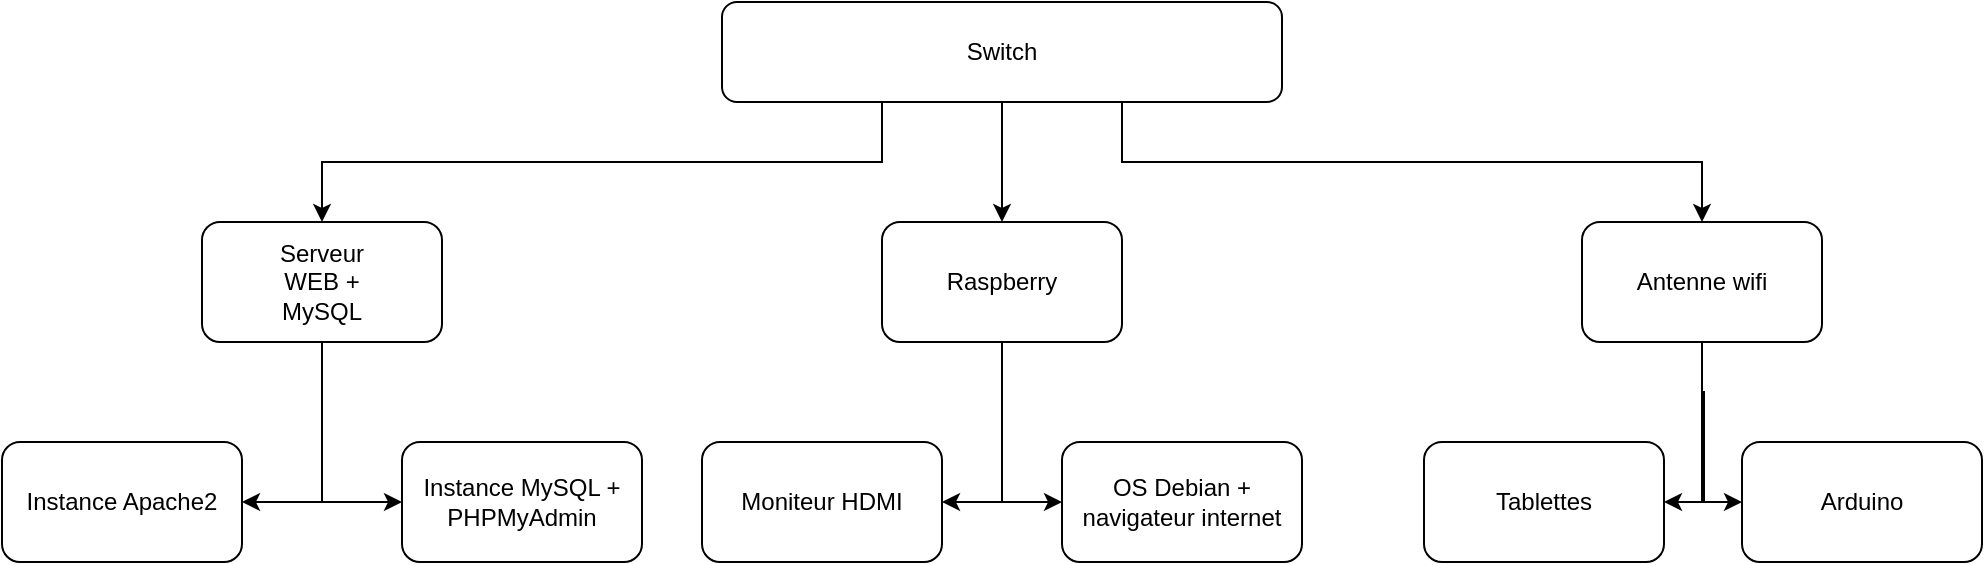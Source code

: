 <mxfile version="15.6.8" type="device"><diagram id="KwpaCuWRzgE7It54TnXK" name="Page-1"><mxGraphModel dx="1747" dy="504" grid="1" gridSize="10" guides="1" tooltips="1" connect="1" arrows="1" fold="1" page="1" pageScale="1" pageWidth="827" pageHeight="1169" math="0" shadow="0"><root><mxCell id="0"/><mxCell id="1" parent="0"/><mxCell id="JGgIYEmNebhWP5q7-dYq-12" style="edgeStyle=orthogonalEdgeStyle;rounded=0;orthogonalLoop=1;jettySize=auto;html=1;entryX=0.5;entryY=0;entryDx=0;entryDy=0;" edge="1" parent="1" source="JGgIYEmNebhWP5q7-dYq-1" target="JGgIYEmNebhWP5q7-dYq-8"><mxGeometry relative="1" as="geometry"/></mxCell><mxCell id="JGgIYEmNebhWP5q7-dYq-1" value="" style="rounded=1;whiteSpace=wrap;html=1;" vertex="1" parent="1"><mxGeometry x="160" y="80" width="280" height="50" as="geometry"/></mxCell><mxCell id="JGgIYEmNebhWP5q7-dYq-10" style="edgeStyle=orthogonalEdgeStyle;rounded=0;orthogonalLoop=1;jettySize=auto;html=1;entryX=0.5;entryY=0;entryDx=0;entryDy=0;" edge="1" parent="1" target="JGgIYEmNebhWP5q7-dYq-3"><mxGeometry relative="1" as="geometry"><mxPoint x="300" y="130" as="sourcePoint"/><Array as="points"><mxPoint x="240" y="130"/><mxPoint x="240" y="160"/><mxPoint x="-40" y="160"/></Array></mxGeometry></mxCell><mxCell id="JGgIYEmNebhWP5q7-dYq-13" style="edgeStyle=orthogonalEdgeStyle;rounded=0;orthogonalLoop=1;jettySize=auto;html=1;entryX=0.5;entryY=0;entryDx=0;entryDy=0;" edge="1" parent="1" target="JGgIYEmNebhWP5q7-dYq-9"><mxGeometry relative="1" as="geometry"><mxPoint x="360" y="130" as="sourcePoint"/><Array as="points"><mxPoint x="360" y="160"/><mxPoint x="650" y="160"/></Array></mxGeometry></mxCell><mxCell id="JGgIYEmNebhWP5q7-dYq-2" value="Switch" style="text;html=1;strokeColor=none;fillColor=none;align=center;verticalAlign=middle;whiteSpace=wrap;rounded=0;" vertex="1" parent="1"><mxGeometry x="240" y="90" width="120" height="30" as="geometry"/></mxCell><mxCell id="JGgIYEmNebhWP5q7-dYq-3" value="" style="rounded=1;whiteSpace=wrap;html=1;" vertex="1" parent="1"><mxGeometry x="-100" y="190" width="120" height="60" as="geometry"/></mxCell><mxCell id="JGgIYEmNebhWP5q7-dYq-16" style="edgeStyle=orthogonalEdgeStyle;rounded=0;orthogonalLoop=1;jettySize=auto;html=1;entryX=1;entryY=0.5;entryDx=0;entryDy=0;" edge="1" parent="1" source="JGgIYEmNebhWP5q7-dYq-4" target="JGgIYEmNebhWP5q7-dYq-14"><mxGeometry relative="1" as="geometry"><Array as="points"><mxPoint x="-40" y="330"/></Array></mxGeometry></mxCell><mxCell id="JGgIYEmNebhWP5q7-dYq-17" style="edgeStyle=orthogonalEdgeStyle;rounded=0;orthogonalLoop=1;jettySize=auto;html=1;entryX=0;entryY=0.5;entryDx=0;entryDy=0;" edge="1" parent="1" source="JGgIYEmNebhWP5q7-dYq-4" target="JGgIYEmNebhWP5q7-dYq-15"><mxGeometry relative="1" as="geometry"><Array as="points"><mxPoint x="-40" y="330"/></Array></mxGeometry></mxCell><mxCell id="JGgIYEmNebhWP5q7-dYq-4" value="Serveur WEB + MySQL" style="text;html=1;strokeColor=none;fillColor=none;align=center;verticalAlign=middle;whiteSpace=wrap;rounded=0;" vertex="1" parent="1"><mxGeometry x="-70" y="190" width="60" height="60" as="geometry"/></mxCell><mxCell id="JGgIYEmNebhWP5q7-dYq-20" style="edgeStyle=orthogonalEdgeStyle;rounded=0;orthogonalLoop=1;jettySize=auto;html=1;entryX=0;entryY=0.5;entryDx=0;entryDy=0;" edge="1" parent="1" source="JGgIYEmNebhWP5q7-dYq-8" target="JGgIYEmNebhWP5q7-dYq-19"><mxGeometry relative="1" as="geometry"/></mxCell><mxCell id="JGgIYEmNebhWP5q7-dYq-21" style="edgeStyle=orthogonalEdgeStyle;rounded=0;orthogonalLoop=1;jettySize=auto;html=1;entryX=1;entryY=0.5;entryDx=0;entryDy=0;" edge="1" parent="1" source="JGgIYEmNebhWP5q7-dYq-8" target="JGgIYEmNebhWP5q7-dYq-18"><mxGeometry relative="1" as="geometry"/></mxCell><mxCell id="JGgIYEmNebhWP5q7-dYq-8" value="Raspberry" style="rounded=1;whiteSpace=wrap;html=1;" vertex="1" parent="1"><mxGeometry x="240" y="190" width="120" height="60" as="geometry"/></mxCell><mxCell id="JGgIYEmNebhWP5q7-dYq-27" style="edgeStyle=orthogonalEdgeStyle;rounded=0;orthogonalLoop=1;jettySize=auto;html=1;entryX=1;entryY=0.5;entryDx=0;entryDy=0;" edge="1" parent="1" source="JGgIYEmNebhWP5q7-dYq-9" target="JGgIYEmNebhWP5q7-dYq-22"><mxGeometry relative="1" as="geometry"/></mxCell><mxCell id="JGgIYEmNebhWP5q7-dYq-28" style="edgeStyle=orthogonalEdgeStyle;rounded=0;orthogonalLoop=1;jettySize=auto;html=1;entryX=0;entryY=0.5;entryDx=0;entryDy=0;" edge="1" parent="1" source="JGgIYEmNebhWP5q7-dYq-9" target="JGgIYEmNebhWP5q7-dYq-23"><mxGeometry relative="1" as="geometry"/></mxCell><mxCell id="JGgIYEmNebhWP5q7-dYq-9" value="&lt;div style=&quot;text-align: left&quot;&gt;&lt;span&gt;Antenne wifi&lt;/span&gt;&lt;/div&gt;" style="rounded=1;whiteSpace=wrap;html=1;" vertex="1" parent="1"><mxGeometry x="590" y="190" width="120" height="60" as="geometry"/></mxCell><mxCell id="JGgIYEmNebhWP5q7-dYq-14" value="Instance Apache2" style="rounded=1;whiteSpace=wrap;html=1;align=center;" vertex="1" parent="1"><mxGeometry x="-200" y="300" width="120" height="60" as="geometry"/></mxCell><mxCell id="JGgIYEmNebhWP5q7-dYq-15" value="Instance MySQL + PHPMyAdmin" style="rounded=1;whiteSpace=wrap;html=1;align=center;" vertex="1" parent="1"><mxGeometry y="300" width="120" height="60" as="geometry"/></mxCell><mxCell id="JGgIYEmNebhWP5q7-dYq-18" value="Moniteur HDMI" style="rounded=1;whiteSpace=wrap;html=1;align=center;" vertex="1" parent="1"><mxGeometry x="150" y="300" width="120" height="60" as="geometry"/></mxCell><mxCell id="JGgIYEmNebhWP5q7-dYq-19" value="OS Debian + navigateur internet" style="rounded=1;whiteSpace=wrap;html=1;align=center;" vertex="1" parent="1"><mxGeometry x="330" y="300" width="120" height="60" as="geometry"/></mxCell><mxCell id="JGgIYEmNebhWP5q7-dYq-22" value="Tablettes" style="rounded=1;whiteSpace=wrap;html=1;align=center;" vertex="1" parent="1"><mxGeometry x="511" y="300" width="120" height="60" as="geometry"/></mxCell><mxCell id="JGgIYEmNebhWP5q7-dYq-23" value="Arduino" style="rounded=1;whiteSpace=wrap;html=1;align=center;" vertex="1" parent="1"><mxGeometry x="670" y="300" width="120" height="60" as="geometry"/></mxCell></root></mxGraphModel></diagram></mxfile>
